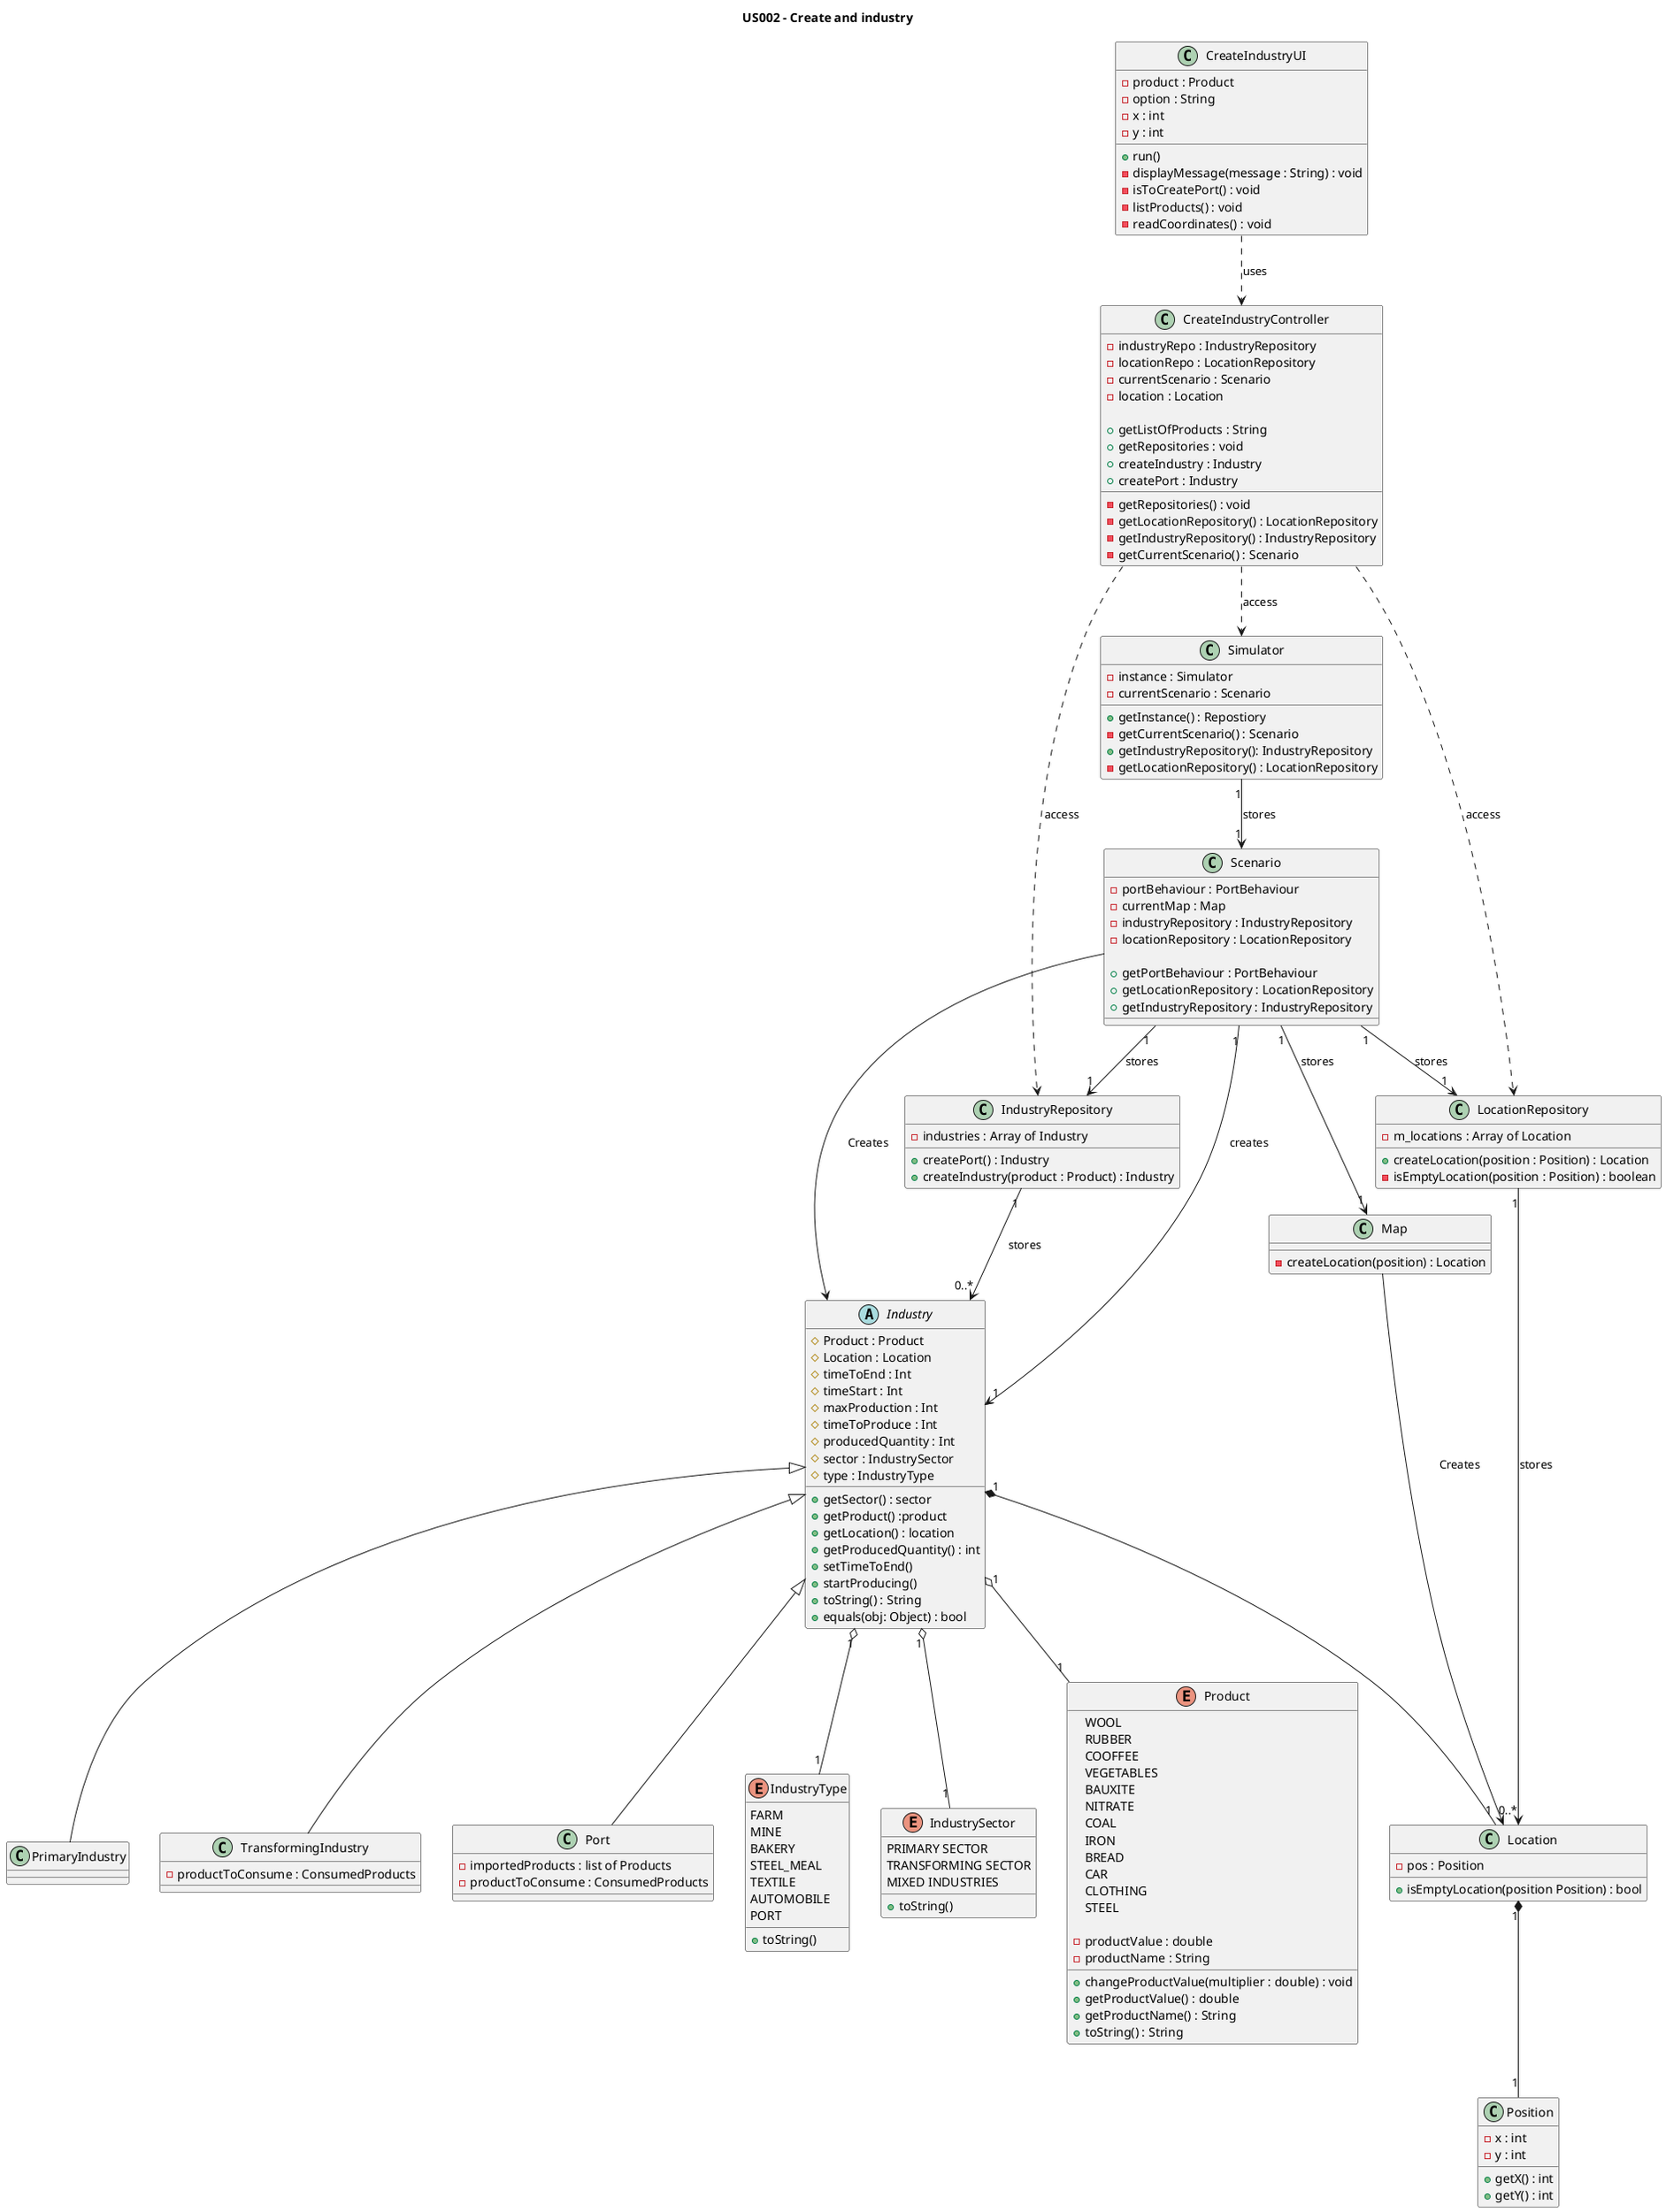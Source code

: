 @startuml
title US002 - Create and industry

class IndustryRepository {
  - industries : Array of Industry

  + createPort() : Industry
  + createIndustry(product : Product) : Industry
}

abstract class Industry {
  # Product : Product
  # Location : Location
  # timeToEnd : Int
  # timeStart : Int
  # maxProduction : Int
  # timeToProduce : Int
  # producedQuantity : Int
  # sector : IndustrySector
  # type : IndustryType

  + getSector() : sector
  + getProduct() :product
  + getLocation() : location
  + getProducedQuantity() : int
  + setTimeToEnd()
  + startProducing()
  + toString() : String
  + equals(obj: Object) : bool
}

class PrimaryIndustry extends Industry{
}

class TransformingIndustry extends Industry{
  - productToConsume : ConsumedProducts
}

class Port extends Industry{
  - importedProducts : list of Products
  - productToConsume : ConsumedProducts
}

enum IndustryType{
  FARM
  MINE
  BAKERY
  STEEL_MEAL
  TEXTILE
  AUTOMOBILE
  PORT

  + toString()
}

enum IndustrySector{
  PRIMARY SECTOR
  TRANSFORMING SECTOR
  MIXED INDUSTRIES

  + toString()
}

enum Product{
  WOOL
  RUBBER
  COOFFEE
  VEGETABLES
  BAUXITE
  NITRATE
  COAL
  IRON
  BREAD
  CAR
  CLOTHING
  STEEL

  - productValue : double
  - productName : String
  + changeProductValue(multiplier : double) : void
  + getProductValue() : double
  + getProductName() : String
  + toString() : String
}

class Scenario{
  - portBehaviour : PortBehaviour
  - currentMap : Map
  - industryRepository : IndustryRepository
  - locationRepository : LocationRepository

  + getPortBehaviour : PortBehaviour
  + getLocationRepository : LocationRepository
  + getIndustryRepository : IndustryRepository
}

class Position{
  - x : int
  - y : int

  + getX() : int
  + getY() : int
}

class Location{
  - pos : Position

  + isEmptyLocation(position Position) : bool
}

class LocationRepository{
  - m_locations : Array of Location

  + createLocation(position : Position) : Location
  - isEmptyLocation(position : Position) : boolean
}

class Simulator {
  - instance : Simulator
  - currentScenario : Scenario

  + getInstance() : Repostiory
  - getCurrentScenario() : Scenario
  + getIndustryRepository(): IndustryRepository
  - getLocationRepository() : LocationRepository
}

class CreateIndustryUI{
  - product : Product
  - option : String
  - x : int
  - y : int

  + run()
  - displayMessage(message : String) : void
  - isToCreatePort() : void
  - listProducts() : void
  - readCoordinates() : void
}

class CreateIndustryController{
  - industryRepo : IndustryRepository
  - locationRepo : LocationRepository
  - currentScenario : Scenario
  - location : Location

  + getListOfProducts : String
  + getRepositories : void
  + createIndustry : Industry
  + createPort : Industry

  - getRepositories() : void
  - getLocationRepository() : LocationRepository
  - getIndustryRepository() : IndustryRepository
  - getCurrentScenario() : Scenario
}

class Map{
    - createLocation(position) : Location
}

Location "1" *-- "1" Position
Industry "1" *-- "1" Location
Industry "1" o-- "1" Product
Industry "1" o-- "1" IndustryType
Industry "1" o-- "1" IndustrySector

CreateIndustryUI ..> CreateIndustryController : uses

CreateIndustryController ..> Simulator : "access"
CreateIndustryController ..> IndustryRepository : "access"
CreateIndustryController ..> LocationRepository : "access"

Scenario "1" --> "1" LocationRepository : stores
Scenario "1" --> "1" IndustryRepository : stores
Scenario "1" --> "1" Industry : creates
Scenario "1" --> "1" Map : stores
Simulator "1" --> "1" Scenario : stores


LocationRepository "1" --> "0..*" Location : stores
IndustryRepository "1" --> "0..*" Industry : stores
Scenario --> Industry : Creates

Map --> Location : Creates
@enduml
